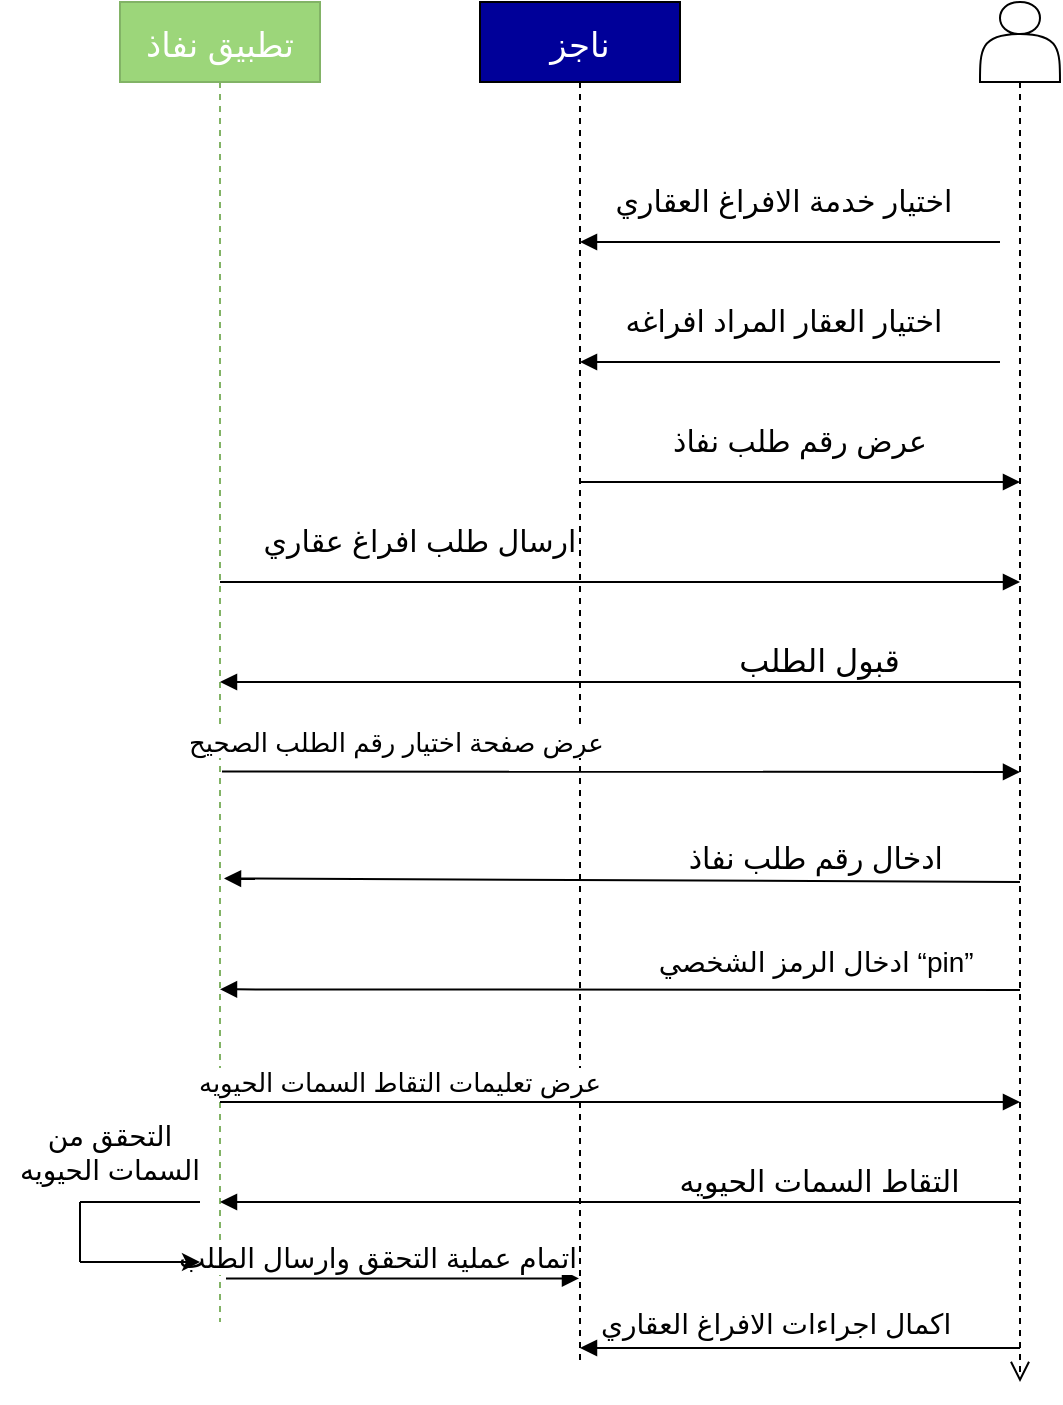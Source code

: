 <mxfile version="20.5.3" type="github">
  <diagram id="kgpKYQtTHZ0yAKxKKP6v" name="Page-1">
    <mxGraphModel dx="868" dy="450" grid="1" gridSize="10" guides="1" tooltips="1" connect="1" arrows="1" fold="1" page="1" pageScale="1" pageWidth="850" pageHeight="1100" math="0" shadow="0">
      <root>
        <mxCell id="0" />
        <mxCell id="1" parent="0" />
        <mxCell id="3nuBFxr9cyL0pnOWT2aG-1" value="تطبيق نفاذ" style="shape=umlLifeline;perimeter=lifelinePerimeter;container=1;collapsible=0;recursiveResize=0;rounded=0;shadow=0;strokeWidth=1;fontSize=17;fillColor=#9CD67A;strokeColor=#82b366;fontColor=#FFFFFF;" parent="1" vertex="1">
          <mxGeometry x="120" y="80" width="100" height="660" as="geometry" />
        </mxCell>
        <mxCell id="CX87K9zdrq5-dQ2Ox07L-45" value="ادخال الرمز الشخصي “pin” " style="verticalAlign=bottom;endArrow=block;shadow=0;strokeWidth=1;entryX=0.5;entryY=0.748;entryDx=0;entryDy=0;entryPerimeter=0;fontSize=14;" parent="3nuBFxr9cyL0pnOWT2aG-1" edge="1" target="3nuBFxr9cyL0pnOWT2aG-1">
          <mxGeometry x="-0.5" y="-4" relative="1" as="geometry">
            <mxPoint x="450" y="494" as="sourcePoint" />
            <mxPoint x="50.001" y="460.0" as="targetPoint" />
            <mxPoint as="offset" />
          </mxGeometry>
        </mxCell>
        <mxCell id="f84CHUhBpUdScy8MXOFQ-4" value="" style="endArrow=none;html=1;rounded=0;fontSize=14;fontColor=#FFFFFF;" edge="1" parent="3nuBFxr9cyL0pnOWT2aG-1">
          <mxGeometry width="50" height="50" relative="1" as="geometry">
            <mxPoint x="-20" y="600" as="sourcePoint" />
            <mxPoint x="40" y="600" as="targetPoint" />
          </mxGeometry>
        </mxCell>
        <mxCell id="3nuBFxr9cyL0pnOWT2aG-5" value="ناجز" style="shape=umlLifeline;perimeter=lifelinePerimeter;container=1;collapsible=0;recursiveResize=0;rounded=0;shadow=0;strokeWidth=1;fillColor=#000099;fontSize=17;fontColor=#FFFFFF;" parent="1" vertex="1">
          <mxGeometry x="300" y="80" width="100" height="680" as="geometry" />
        </mxCell>
        <mxCell id="f84CHUhBpUdScy8MXOFQ-3" value="قبول الطلب" style="verticalAlign=bottom;endArrow=block;shadow=0;strokeWidth=1;fontSize=16;" edge="1" parent="3nuBFxr9cyL0pnOWT2aG-5">
          <mxGeometry x="-0.499" relative="1" as="geometry">
            <mxPoint x="270.27" y="340.0" as="sourcePoint" />
            <mxPoint x="-129.999" y="340.0" as="targetPoint" />
            <mxPoint as="offset" />
          </mxGeometry>
        </mxCell>
        <mxCell id="CX87K9zdrq5-dQ2Ox07L-6" value="" style="shape=actor;whiteSpace=wrap;html=1;fontSize=16;" parent="1" vertex="1">
          <mxGeometry x="550" y="80" width="40" height="40" as="geometry" />
        </mxCell>
        <mxCell id="CX87K9zdrq5-dQ2Ox07L-11" value="" style="verticalAlign=bottom;endArrow=open;dashed=1;endSize=8;exitX=0.5;exitY=1;shadow=0;strokeWidth=1;exitDx=0;exitDy=0;" parent="1" source="CX87K9zdrq5-dQ2Ox07L-6" edge="1">
          <mxGeometry relative="1" as="geometry">
            <mxPoint x="570" y="770" as="targetPoint" />
            <mxPoint x="590" y="210" as="sourcePoint" />
            <Array as="points" />
          </mxGeometry>
        </mxCell>
        <mxCell id="CX87K9zdrq5-dQ2Ox07L-14" value="" style="edgeStyle=segmentEdgeStyle;endArrow=classic;html=1;rounded=0;fontSize=12;startSize=14;endSize=14;sourcePerimeterSpacing=8;targetPerimeterSpacing=8;curved=1;" parent="1" source="3nuBFxr9cyL0pnOWT2aG-1" edge="1">
          <mxGeometry width="50" height="50" relative="1" as="geometry">
            <mxPoint x="310" y="310" as="sourcePoint" />
            <mxPoint x="170" y="280" as="targetPoint" />
            <Array as="points" />
          </mxGeometry>
        </mxCell>
        <mxCell id="CX87K9zdrq5-dQ2Ox07L-30" value="اختيار خدمة الافراغ العقاري" style="verticalAlign=bottom;endArrow=block;shadow=0;strokeWidth=1;fontSize=15;" parent="1" target="3nuBFxr9cyL0pnOWT2aG-5" edge="1">
          <mxGeometry x="0.03" y="-10" relative="1" as="geometry">
            <mxPoint x="560" y="200" as="sourcePoint" />
            <mxPoint x="380" y="200" as="targetPoint" />
            <mxPoint as="offset" />
          </mxGeometry>
        </mxCell>
        <mxCell id="CX87K9zdrq5-dQ2Ox07L-31" value="ادخال رقم طلب نفاذ " style="verticalAlign=bottom;endArrow=block;shadow=0;strokeWidth=1;entryX=0.52;entryY=0.664;entryDx=0;entryDy=0;entryPerimeter=0;fontSize=15;" parent="1" target="3nuBFxr9cyL0pnOWT2aG-1" edge="1">
          <mxGeometry x="-0.497" y="-1" relative="1" as="geometry">
            <mxPoint x="570" y="520" as="sourcePoint" />
            <mxPoint x="260" y="500" as="targetPoint" />
            <mxPoint as="offset" />
          </mxGeometry>
        </mxCell>
        <mxCell id="CX87K9zdrq5-dQ2Ox07L-35" value="اختيار العقار المراد افراغه" style="verticalAlign=bottom;endArrow=block;shadow=0;strokeWidth=1;fontSize=15;" parent="1" target="3nuBFxr9cyL0pnOWT2aG-5" edge="1">
          <mxGeometry x="0.027" y="-10" relative="1" as="geometry">
            <mxPoint x="560" y="260" as="sourcePoint" />
            <mxPoint x="385" y="260" as="targetPoint" />
            <mxPoint as="offset" />
          </mxGeometry>
        </mxCell>
        <mxCell id="CX87K9zdrq5-dQ2Ox07L-38" value="عرض رقم طلب نفاذ" style="verticalAlign=bottom;endArrow=block;shadow=0;strokeWidth=1;fontSize=15;" parent="1" edge="1">
          <mxGeometry y="10" relative="1" as="geometry">
            <mxPoint x="350" y="320" as="sourcePoint" />
            <mxPoint x="570" y="320" as="targetPoint" />
            <mxPoint as="offset" />
            <Array as="points">
              <mxPoint x="500" y="320" />
            </Array>
          </mxGeometry>
        </mxCell>
        <mxCell id="CX87K9zdrq5-dQ2Ox07L-44" value="ارسال طلب افراغ عقاري" style="verticalAlign=bottom;endArrow=block;shadow=0;strokeWidth=1;fontSize=15;" parent="1" edge="1">
          <mxGeometry x="-0.5" y="10" relative="1" as="geometry">
            <mxPoint x="170" y="370" as="sourcePoint" />
            <mxPoint x="570" y="370" as="targetPoint" />
            <mxPoint as="offset" />
            <Array as="points">
              <mxPoint x="360" y="370" />
            </Array>
          </mxGeometry>
        </mxCell>
        <mxCell id="CX87K9zdrq5-dQ2Ox07L-47" value="عرض تعليمات التقاط السمات الحيويه" style="verticalAlign=bottom;endArrow=block;shadow=0;strokeWidth=1;fontSize=13;" parent="1" edge="1">
          <mxGeometry x="-0.55" relative="1" as="geometry">
            <mxPoint x="170" y="630" as="sourcePoint" />
            <mxPoint x="570" y="630" as="targetPoint" />
            <mxPoint as="offset" />
            <Array as="points" />
          </mxGeometry>
        </mxCell>
        <mxCell id="CX87K9zdrq5-dQ2Ox07L-48" value="التقاط السمات الحيويه" style="verticalAlign=bottom;endArrow=block;shadow=0;strokeWidth=1;fontSize=15;" parent="1" edge="1">
          <mxGeometry x="-0.499" relative="1" as="geometry">
            <mxPoint x="570.27" y="680" as="sourcePoint" />
            <mxPoint x="170.001" y="680" as="targetPoint" />
            <mxPoint as="offset" />
          </mxGeometry>
        </mxCell>
        <mxCell id="CX87K9zdrq5-dQ2Ox07L-49" value="اتمام عملية التحقق وارسال الطلب" style="verticalAlign=bottom;endArrow=block;shadow=0;strokeWidth=1;exitX=0.53;exitY=0.967;exitDx=0;exitDy=0;exitPerimeter=0;fontSize=14;" parent="1" source="3nuBFxr9cyL0pnOWT2aG-1" edge="1" target="3nuBFxr9cyL0pnOWT2aG-5">
          <mxGeometry x="-0.14" relative="1" as="geometry">
            <mxPoint x="170" y="640" as="sourcePoint" />
            <mxPoint x="360" y="718" as="targetPoint" />
            <mxPoint as="offset" />
            <Array as="points" />
          </mxGeometry>
        </mxCell>
        <mxCell id="CX87K9zdrq5-dQ2Ox07L-50" value="اكمال اجراءات الافراغ العقاري " style="verticalAlign=bottom;endArrow=block;shadow=0;strokeWidth=1;fontSize=14;" parent="1" edge="1" target="3nuBFxr9cyL0pnOWT2aG-5">
          <mxGeometry x="0.091" y="-2" relative="1" as="geometry">
            <mxPoint x="570" y="753" as="sourcePoint" />
            <mxPoint x="350" y="800" as="targetPoint" />
            <mxPoint as="offset" />
          </mxGeometry>
        </mxCell>
        <mxCell id="CX87K9zdrq5-dQ2Ox07L-53" value="عرض صفحة اختيار رقم الطلب الصحيح " style="verticalAlign=bottom;endArrow=block;shadow=0;strokeWidth=1;exitX=0.51;exitY=0.583;exitDx=0;exitDy=0;exitPerimeter=0;fontSize=13;" parent="1" source="3nuBFxr9cyL0pnOWT2aG-1" edge="1">
          <mxGeometry x="-0.554" y="5" relative="1" as="geometry">
            <mxPoint x="180" y="380" as="sourcePoint" />
            <mxPoint x="570" y="465" as="targetPoint" />
            <mxPoint as="offset" />
            <Array as="points" />
          </mxGeometry>
        </mxCell>
        <mxCell id="f84CHUhBpUdScy8MXOFQ-5" value="" style="endArrow=none;html=1;rounded=0;fontSize=14;fontColor=#FFFFFF;" edge="1" parent="1">
          <mxGeometry width="50" height="50" relative="1" as="geometry">
            <mxPoint x="100" y="680" as="sourcePoint" />
            <mxPoint x="100" y="710" as="targetPoint" />
          </mxGeometry>
        </mxCell>
        <mxCell id="f84CHUhBpUdScy8MXOFQ-6" value="" style="endArrow=classic;html=1;rounded=0;fontSize=14;fontColor=#FFFFFF;" edge="1" parent="1">
          <mxGeometry width="50" height="50" relative="1" as="geometry">
            <mxPoint x="100" y="710" as="sourcePoint" />
            <mxPoint x="160" y="710" as="targetPoint" />
          </mxGeometry>
        </mxCell>
        <mxCell id="CX87K9zdrq5-dQ2Ox07L-60" value="التحقق من السمات الحيويه" style="text;strokeColor=none;fillColor=none;html=1;align=center;verticalAlign=middle;whiteSpace=wrap;rounded=0;fontSize=14;" parent="1" vertex="1">
          <mxGeometry x="60" y="640" width="110" height="30" as="geometry" />
        </mxCell>
      </root>
    </mxGraphModel>
  </diagram>
</mxfile>
